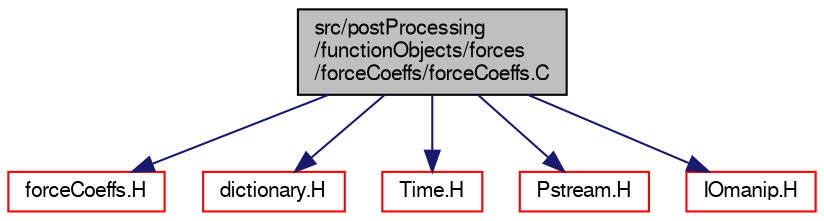 digraph "src/postProcessing/functionObjects/forces/forceCoeffs/forceCoeffs.C"
{
  bgcolor="transparent";
  edge [fontname="FreeSans",fontsize="10",labelfontname="FreeSans",labelfontsize="10"];
  node [fontname="FreeSans",fontsize="10",shape=record];
  Node0 [label="src/postProcessing\l/functionObjects/forces\l/forceCoeffs/forceCoeffs.C",height=0.2,width=0.4,color="black", fillcolor="grey75", style="filled", fontcolor="black"];
  Node0 -> Node1 [color="midnightblue",fontsize="10",style="solid",fontname="FreeSans"];
  Node1 [label="forceCoeffs.H",height=0.2,width=0.4,color="red",URL="$a13496.html"];
  Node0 -> Node139 [color="midnightblue",fontsize="10",style="solid",fontname="FreeSans"];
  Node139 [label="dictionary.H",height=0.2,width=0.4,color="red",URL="$a08804.html"];
  Node0 -> Node234 [color="midnightblue",fontsize="10",style="solid",fontname="FreeSans"];
  Node234 [label="Time.H",height=0.2,width=0.4,color="red",URL="$a09311.html"];
  Node0 -> Node269 [color="midnightblue",fontsize="10",style="solid",fontname="FreeSans"];
  Node269 [label="Pstream.H",height=0.2,width=0.4,color="red",URL="$a09134.html"];
  Node0 -> Node86 [color="midnightblue",fontsize="10",style="solid",fontname="FreeSans"];
  Node86 [label="IOmanip.H",height=0.2,width=0.4,color="red",URL="$a09080.html",tooltip="Istream and Ostream manipulators taking arguments. "];
}
